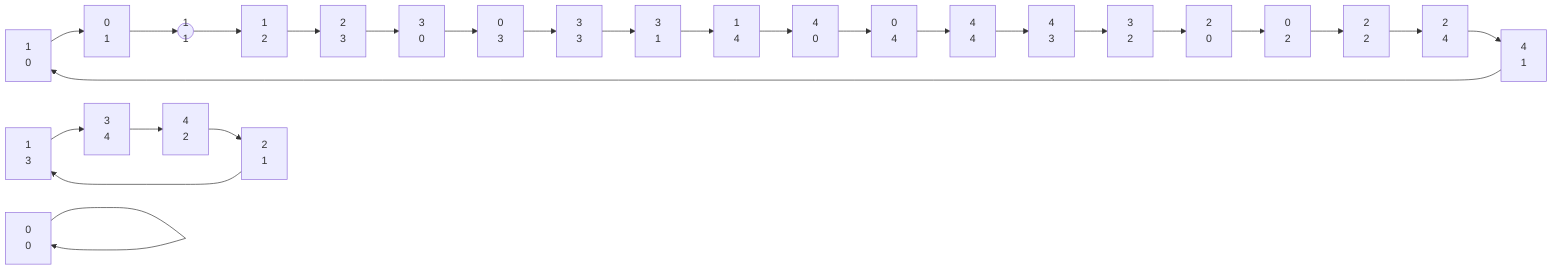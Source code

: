 graph LR;
  00[0<br/>0]-->00;
  01[0<br/>1]-->11;
  02[0<br/>2]-->22;
  03[0<br/>3]-->33;
  04[0<br/>4]-->44;
  10[1<br/>0]-->01;
  11((1<br/>1))-->12;
  12[1<br/>2]-->23;
  13[1<br/>3]-->34;
  14[1<br/>4]-->40;
  20[2<br/>0]-->02;
  21[2<br/>1]-->13;
  22[2<br/>2]-->24;
  23[2<br/>3]-->30;
  24[2<br/>4]-->41;
  30[3<br/>0]-->03;
  31[3<br/>1]-->14;
  32[3<br/>2]-->20;
  33[3<br/>3]-->31;
  34[3<br/>4]-->42;
  40[4<br/>0]-->04;
  41[4<br/>1]-->10;
  42[4<br/>2]-->21;
  43[4<br/>3]-->32;
  44[4<br/>4]-->43;